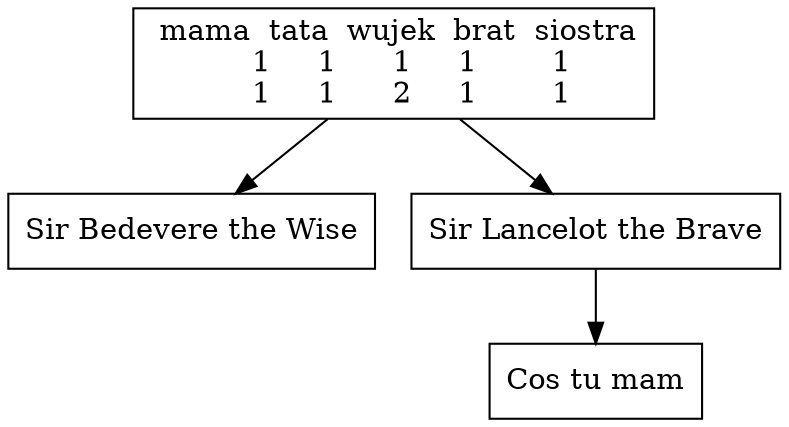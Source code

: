 // The Round Table
digraph {
	node [shape=box]
	A [label=" mama  tata  wujek  brat  siostra
    1     1      1     1        1
    1     1      2     1        1"]
	B [label="Sir Bedevere the Wise"]
	L [label="Sir Lancelot the Brave"]
	F [label="Cos tu mam"]
	A -> B
	A -> L
	L -> F
}
